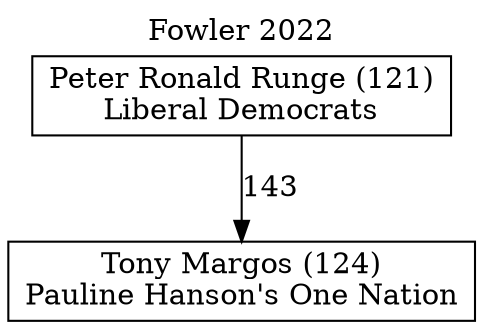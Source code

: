 // House preference flow
digraph "Tony Margos (124)_Fowler_2022" {
	graph [label="Fowler 2022" labelloc=t mclimit=10]
	node [shape=box]
	"Tony Margos (124)" [label="Tony Margos (124)
Pauline Hanson's One Nation"]
	"Peter Ronald Runge (121)" [label="Peter Ronald Runge (121)
Liberal Democrats"]
	"Peter Ronald Runge (121)" -> "Tony Margos (124)" [label=143]
}

